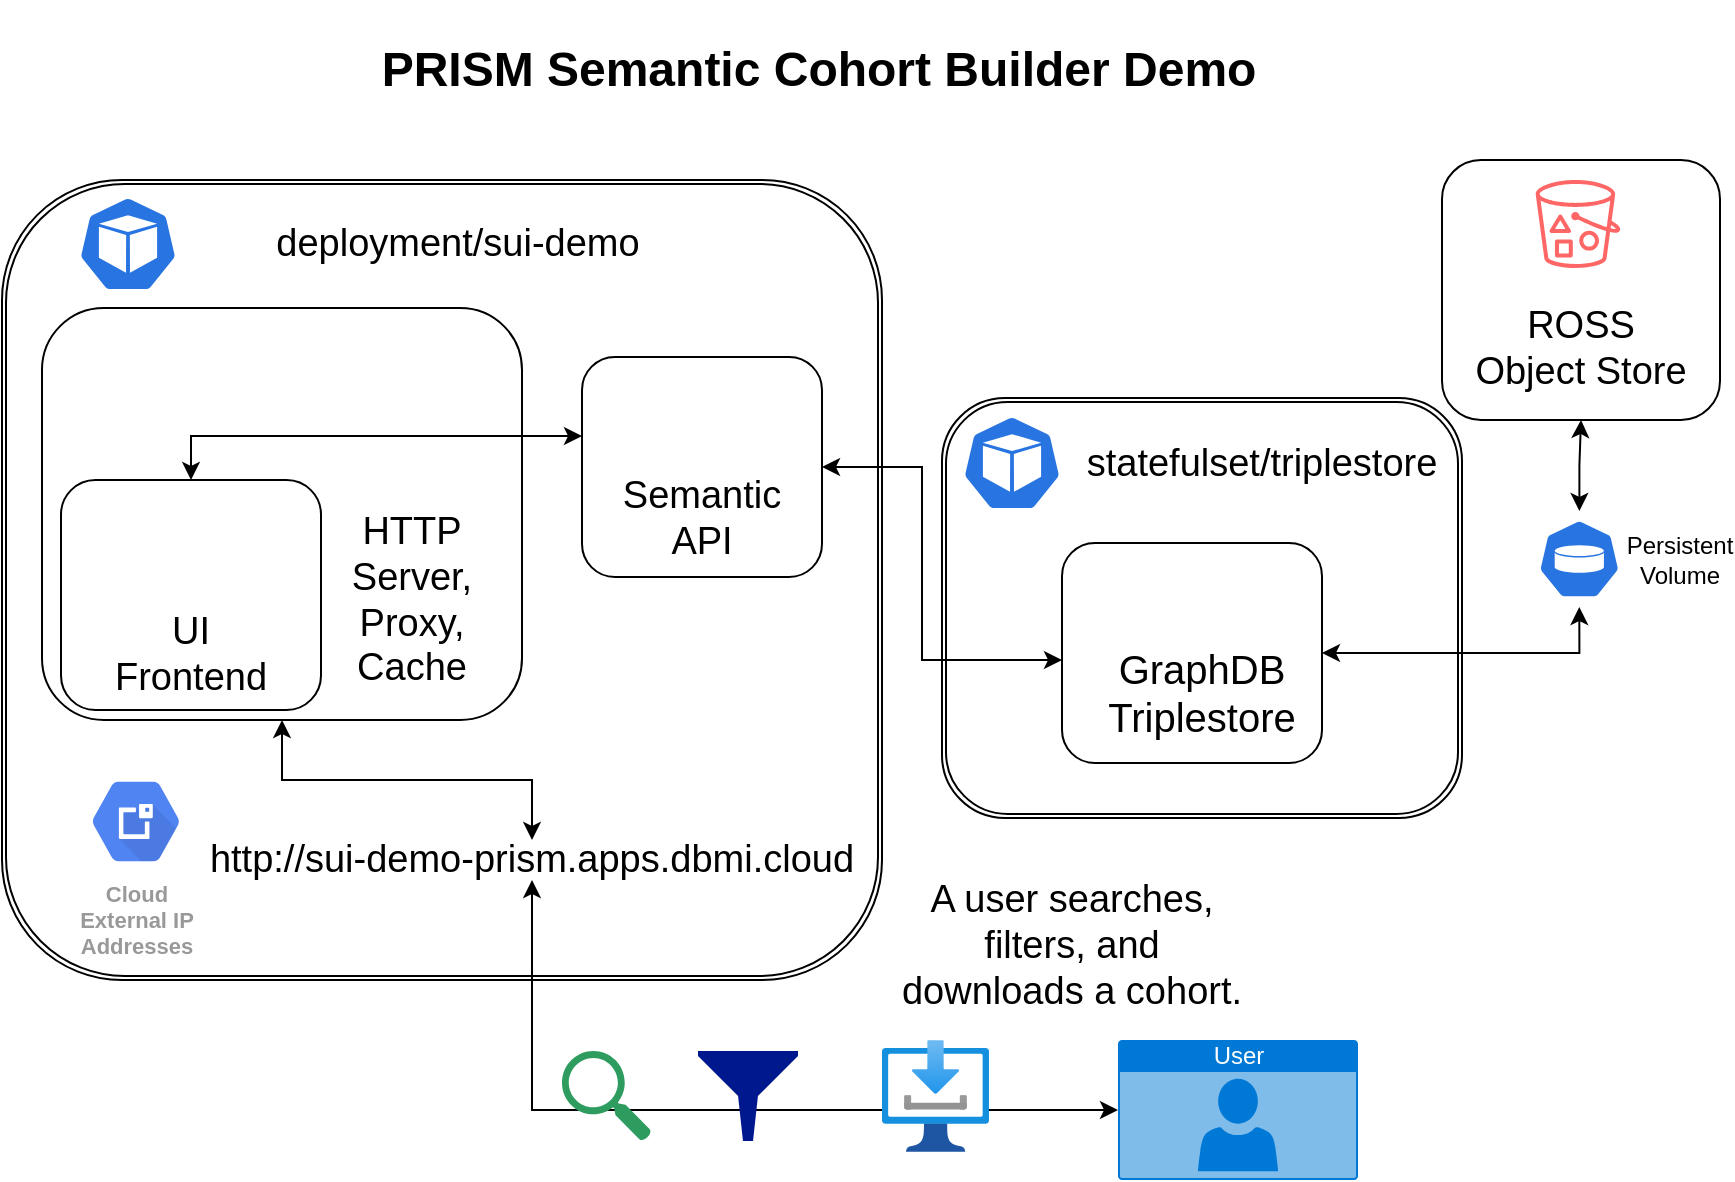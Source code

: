 <mxfile version="14.5.1" type="device"><diagram id="mY4w4F6WbVYLzloQc7dY" name="Page-1"><mxGraphModel dx="1880" dy="1080" grid="1" gridSize="10" guides="1" tooltips="1" connect="1" arrows="1" fold="1" page="1" pageScale="1" pageWidth="850" pageHeight="1100" math="0" shadow="0"><root><mxCell id="0"/><mxCell id="1" parent="0"/><mxCell id="XYAl1ShitI9HoRItiKl2-8" value="" style="shape=ext;double=1;rounded=1;whiteSpace=wrap;html=1;" parent="1" vertex="1"><mxGeometry x="440" y="379" width="260" height="210" as="geometry"/></mxCell><mxCell id="XYAl1ShitI9HoRItiKl2-7" value="" style="shape=ext;double=1;rounded=1;whiteSpace=wrap;html=1;" parent="1" vertex="1"><mxGeometry x="-30" y="270" width="440" height="400" as="geometry"/></mxCell><mxCell id="XYAl1ShitI9HoRItiKl2-5" value="" style="html=1;dashed=0;whitespace=wrap;fillColor=#2875E2;strokeColor=#ffffff;points=[[0.005,0.63,0],[0.1,0.2,0],[0.9,0.2,0],[0.5,0,0],[0.995,0.63,0],[0.72,0.99,0],[0.5,1,0],[0.28,0.99,0]];shape=mxgraph.kubernetes.icon;prIcon=pod" parent="1" vertex="1"><mxGeometry x="450" y="387.5" width="50" height="48" as="geometry"/></mxCell><mxCell id="XYAl1ShitI9HoRItiKl2-22" value="User" style="html=1;strokeColor=none;fillColor=#0079D6;labelPosition=center;verticalLabelPosition=middle;verticalAlign=top;align=center;fontSize=12;outlineConnect=0;spacingTop=-6;fontColor=#FFFFFF;shape=mxgraph.sitemap.user;" parent="1" vertex="1"><mxGeometry x="528" y="700" width="120" height="70" as="geometry"/></mxCell><mxCell id="IWH29C2nP17-yOkkHtJC-1" style="edgeStyle=orthogonalEdgeStyle;rounded=0;orthogonalLoop=1;jettySize=auto;html=1;entryX=0.5;entryY=1;entryDx=0;entryDy=0;startArrow=classic;startFill=1;" edge="1" parent="1" source="XYAl1ShitI9HoRItiKl2-6" target="XYAl1ShitI9HoRItiKl2-29"><mxGeometry relative="1" as="geometry"/></mxCell><mxCell id="XYAl1ShitI9HoRItiKl2-27" value="" style="rounded=1;whiteSpace=wrap;html=1;" parent="1" vertex="1"><mxGeometry x="500" y="451.5" width="130" height="110" as="geometry"/></mxCell><mxCell id="XYAl1ShitI9HoRItiKl2-9" value="&lt;div style=&quot;font-size: 20px&quot;&gt;GraphDB Triplestore&lt;/div&gt;" style="text;html=1;strokeColor=none;fillColor=none;align=center;verticalAlign=middle;whiteSpace=wrap;rounded=0;" parent="1" vertex="1"><mxGeometry x="515" y="500.5" width="110" height="50" as="geometry"/></mxCell><mxCell id="XYAl1ShitI9HoRItiKl2-25" value="" style="shape=image;html=1;verticalAlign=top;verticalLabelPosition=bottom;labelBackgroundColor=#ffffff;imageAspect=0;aspect=fixed;image=https://cdn4.iconfinder.com/data/icons/logos-and-brands/512/97_Docker_logo_logos-128.png" parent="1" vertex="1"><mxGeometry x="500" y="453.5" width="48" height="48" as="geometry"/></mxCell><mxCell id="XYAl1ShitI9HoRItiKl2-26" value="" style="shape=image;html=1;verticalAlign=top;verticalLabelPosition=bottom;labelBackgroundColor=#ffffff;imageAspect=0;aspect=fixed;image=https://cdn2.iconfinder.com/data/icons/picol-vector/32/rdf-128.png" parent="1" vertex="1"><mxGeometry x="587" y="458.5" width="38" height="38" as="geometry"/></mxCell><mxCell id="XYAl1ShitI9HoRItiKl2-29" value="" style="rounded=1;whiteSpace=wrap;html=1;fontSize=19;fillColor=none;" parent="1" vertex="1"><mxGeometry x="690" y="260" width="139" height="130" as="geometry"/></mxCell><mxCell id="XYAl1ShitI9HoRItiKl2-28" value="" style="outlineConnect=0;strokeColor=#6c8ebf;dashed=0;verticalLabelPosition=bottom;verticalAlign=top;align=center;html=1;fontSize=12;fontStyle=0;aspect=fixed;pointerEvents=1;shape=mxgraph.aws4.bucket_with_objects;fillColor=#FF6666;" parent="1" vertex="1"><mxGeometry x="736.85" y="270" width="42.3" height="44" as="geometry"/></mxCell><mxCell id="XYAl1ShitI9HoRItiKl2-30" value="&lt;div&gt;ROSS Object Store&lt;/div&gt;" style="text;html=1;strokeColor=none;fillColor=none;align=center;verticalAlign=middle;whiteSpace=wrap;rounded=0;fontSize=19;" parent="1" vertex="1"><mxGeometry x="703" y="334" width="113" height="40" as="geometry"/></mxCell><mxCell id="XYAl1ShitI9HoRItiKl2-32" value="Cloud&#xA;External IP&#xA;Addresses" style="html=1;fillColor=#5184F3;strokeColor=none;verticalAlign=top;labelPosition=center;verticalLabelPosition=bottom;align=center;spacingTop=-6;fontSize=11;fontStyle=1;fontColor=#999999;shape=mxgraph.gcp2.hexIcon;prIcon=cloud_external_ip_addresses" parent="1" vertex="1"><mxGeometry x="4" y="561.5" width="66" height="58.5" as="geometry"/></mxCell><mxCell id="XYAl1ShitI9HoRItiKl2-35" value="statefulset/triplestore" style="text;html=1;strokeColor=none;fillColor=none;align=center;verticalAlign=middle;whiteSpace=wrap;rounded=0;fontSize=19;" parent="1" vertex="1"><mxGeometry x="580" y="402" width="40" height="20" as="geometry"/></mxCell><mxCell id="XYAl1ShitI9HoRItiKl2-38" value="http://sui-demo-prism.apps.dbmi.cloud" style="text;html=1;strokeColor=none;fillColor=none;align=center;verticalAlign=middle;whiteSpace=wrap;rounded=0;fontSize=19;" parent="1" vertex="1"><mxGeometry x="60" y="600" width="350" height="20" as="geometry"/></mxCell><mxCell id="XYAl1ShitI9HoRItiKl2-43" value="" style="rounded=1;whiteSpace=wrap;html=1;" parent="1" vertex="1"><mxGeometry x="-10" y="334" width="240" height="206" as="geometry"/></mxCell><mxCell id="XYAl1ShitI9HoRItiKl2-3" value="" style="html=1;dashed=0;whitespace=wrap;fillColor=#2875E2;strokeColor=#ffffff;points=[[0.005,0.63,0],[0.1,0.2,0],[0.9,0.2,0],[0.5,0,0],[0.995,0.63,0],[0.72,0.99,0],[0.5,1,0],[0.28,0.99,0]];shape=mxgraph.kubernetes.icon;prIcon=pod" parent="1" vertex="1"><mxGeometry x="8" y="278" width="50" height="48" as="geometry"/></mxCell><mxCell id="IWH29C2nP17-yOkkHtJC-9" style="edgeStyle=orthogonalEdgeStyle;rounded=0;orthogonalLoop=1;jettySize=auto;html=1;exitX=0.5;exitY=0;exitDx=0;exitDy=0;entryX=0;entryY=0.75;entryDx=0;entryDy=0;startArrow=classic;startFill=1;" edge="1" parent="1" source="XYAl1ShitI9HoRItiKl2-10" target="XYAl1ShitI9HoRItiKl2-17"><mxGeometry relative="1" as="geometry"/></mxCell><mxCell id="XYAl1ShitI9HoRItiKl2-10" value="" style="rounded=1;whiteSpace=wrap;html=1;" parent="1" vertex="1"><mxGeometry x="-0.5" y="420" width="130" height="115" as="geometry"/></mxCell><mxCell id="XYAl1ShitI9HoRItiKl2-14" value="" style="shape=image;html=1;verticalAlign=top;verticalLabelPosition=bottom;labelBackgroundColor=#ffffff;imageAspect=0;aspect=fixed;image=https://cdn4.iconfinder.com/data/icons/logos-and-brands/512/97_Docker_logo_logos-128.png" parent="1" vertex="1"><mxGeometry x="2" y="418" width="58" height="58" as="geometry"/></mxCell><mxCell id="XYAl1ShitI9HoRItiKl2-15" value="" style="shape=image;html=1;verticalAlign=top;verticalLabelPosition=bottom;labelBackgroundColor=#ffffff;imageAspect=0;aspect=fixed;image=https://cdn4.iconfinder.com/data/icons/logos-3/600/React.js_logo-128.png" parent="1" vertex="1"><mxGeometry x="79.5" y="420" width="50" height="50" as="geometry"/></mxCell><mxCell id="XYAl1ShitI9HoRItiKl2-52" style="edgeStyle=orthogonalEdgeStyle;rounded=0;orthogonalLoop=1;jettySize=auto;html=1;exitX=1;exitY=0.5;exitDx=0;exitDy=0;fontSize=19;startArrow=classic;startFill=1;" parent="1" source="XYAl1ShitI9HoRItiKl2-18" edge="1"><mxGeometry relative="1" as="geometry"><Array as="points"><mxPoint x="430" y="414"/><mxPoint x="430" y="510"/></Array><mxPoint x="500" y="510" as="targetPoint"/></mxGeometry></mxCell><mxCell id="XYAl1ShitI9HoRItiKl2-18" value="" style="rounded=1;whiteSpace=wrap;html=1;" parent="1" vertex="1"><mxGeometry x="260" y="358.5" width="120" height="110" as="geometry"/></mxCell><mxCell id="XYAl1ShitI9HoRItiKl2-17" value="" style="shape=image;html=1;verticalAlign=top;verticalLabelPosition=bottom;labelBackgroundColor=#ffffff;imageAspect=0;aspect=fixed;image=https://cdn4.iconfinder.com/data/icons/logos-and-brands/512/97_Docker_logo_logos-128.png" parent="1" vertex="1"><mxGeometry x="260" y="354.5" width="58" height="58" as="geometry"/></mxCell><mxCell id="XYAl1ShitI9HoRItiKl2-19" value="" style="shape=image;html=1;verticalAlign=top;verticalLabelPosition=bottom;labelBackgroundColor=#ffffff;imageAspect=0;aspect=fixed;image=https://cdn3.iconfinder.com/data/icons/logos-and-brands-adobe/512/267_Python-128.png" parent="1" vertex="1"><mxGeometry x="334" y="360.5" width="46" height="46" as="geometry"/></mxCell><mxCell id="XYAl1ShitI9HoRItiKl2-23" value="&lt;font style=&quot;font-size: 19px;&quot;&gt;UI Frontend&lt;/font&gt;" style="text;html=1;strokeColor=none;fillColor=none;align=center;verticalAlign=middle;whiteSpace=wrap;rounded=0;fontSize=19;" parent="1" vertex="1"><mxGeometry x="26" y="481.5" width="77" height="50" as="geometry"/></mxCell><mxCell id="XYAl1ShitI9HoRItiKl2-24" value="Semantic API" style="text;html=1;strokeColor=none;fillColor=none;align=center;verticalAlign=middle;whiteSpace=wrap;rounded=0;fontSize=19;" parent="1" vertex="1"><mxGeometry x="280" y="418.5" width="80" height="40" as="geometry"/></mxCell><mxCell id="XYAl1ShitI9HoRItiKl2-34" value="deployment/sui-demo" style="text;html=1;strokeColor=none;fillColor=none;align=center;verticalAlign=middle;whiteSpace=wrap;rounded=0;fontSize=19;" parent="1" vertex="1"><mxGeometry x="83" y="292" width="230" height="20" as="geometry"/></mxCell><mxCell id="XYAl1ShitI9HoRItiKl2-40" value="" style="shape=image;html=1;verticalAlign=top;verticalLabelPosition=bottom;labelBackgroundColor=#ffffff;imageAspect=0;aspect=fixed;image=https://cdn4.iconfinder.com/data/icons/logos-and-brands/512/97_Docker_logo_logos-128.png" parent="1" vertex="1"><mxGeometry x="-10" y="336.5" width="58" height="58" as="geometry"/></mxCell><mxCell id="XYAl1ShitI9HoRItiKl2-41" value="HTTP Server, Proxy, Cache" style="text;html=1;strokeColor=none;fillColor=none;align=center;verticalAlign=middle;whiteSpace=wrap;rounded=0;fontSize=19;" parent="1" vertex="1"><mxGeometry x="130" y="440" width="90" height="80" as="geometry"/></mxCell><mxCell id="XYAl1ShitI9HoRItiKl2-44" value="" style="shape=image;html=1;verticalAlign=top;verticalLabelPosition=bottom;labelBackgroundColor=#ffffff;imageAspect=0;aspect=fixed;image=https://cdn4.iconfinder.com/data/icons/logos-brands-5/24/nginx-128.png;fillColor=none;fontSize=19;" parent="1" vertex="1"><mxGeometry x="171" y="341" width="49" height="49" as="geometry"/></mxCell><mxCell id="XYAl1ShitI9HoRItiKl2-55" style="edgeStyle=orthogonalEdgeStyle;rounded=0;orthogonalLoop=1;jettySize=auto;html=1;entryX=0.5;entryY=1;entryDx=0;entryDy=0;startArrow=classic;startFill=1;fontSize=19;" parent="1" source="XYAl1ShitI9HoRItiKl2-38" target="XYAl1ShitI9HoRItiKl2-43" edge="1"><mxGeometry relative="1" as="geometry"/></mxCell><mxCell id="XYAl1ShitI9HoRItiKl2-57" style="edgeStyle=orthogonalEdgeStyle;rounded=0;orthogonalLoop=1;jettySize=auto;html=1;exitX=0.5;exitY=1;exitDx=0;exitDy=0;startArrow=classic;startFill=1;fontSize=19;" parent="1" source="XYAl1ShitI9HoRItiKl2-43" target="XYAl1ShitI9HoRItiKl2-43" edge="1"><mxGeometry relative="1" as="geometry"/></mxCell><mxCell id="XYAl1ShitI9HoRItiKl2-58" value="PRISM Semantic Cohort Builder Demo" style="text;strokeColor=none;fillColor=none;html=1;fontSize=24;fontStyle=1;verticalAlign=middle;align=center;" parent="1" vertex="1"><mxGeometry x="90" y="180" width="575" height="70" as="geometry"/></mxCell><mxCell id="XYAl1ShitI9HoRItiKl2-60" value="A user searches, filters, and downloads a cohort." style="text;html=1;strokeColor=none;fillColor=none;align=center;verticalAlign=middle;whiteSpace=wrap;rounded=0;fontSize=19;" parent="1" vertex="1"><mxGeometry x="415" y="620" width="180" height="65" as="geometry"/></mxCell><mxCell id="XYAl1ShitI9HoRItiKl2-67" style="edgeStyle=orthogonalEdgeStyle;rounded=0;orthogonalLoop=1;jettySize=auto;html=1;exitX=0;exitY=0.5;exitDx=0;exitDy=0;exitPerimeter=0;entryX=0.5;entryY=1;entryDx=0;entryDy=0;startArrow=classic;startFill=1;fontSize=19;" parent="1" source="XYAl1ShitI9HoRItiKl2-22" target="XYAl1ShitI9HoRItiKl2-38" edge="1"><mxGeometry relative="1" as="geometry"/></mxCell><mxCell id="XYAl1ShitI9HoRItiKl2-59" value="" style="aspect=fixed;pointerEvents=1;shadow=0;dashed=0;html=1;strokeColor=none;labelPosition=center;verticalLabelPosition=bottom;verticalAlign=top;align=center;fillColor=#00188D;shape=mxgraph.mscae.enterprise.filter;fontSize=19;" parent="1" vertex="1"><mxGeometry x="318" y="705.5" width="50" height="45" as="geometry"/></mxCell><mxCell id="XYAl1ShitI9HoRItiKl2-62" value="" style="aspect=fixed;html=1;points=[];align=center;image;fontSize=12;image=img/lib/azure2/general/Download.svg;fillColor=none;" parent="1" vertex="1"><mxGeometry x="410" y="700" width="53.49" height="56" as="geometry"/></mxCell><mxCell id="XYAl1ShitI9HoRItiKl2-61" value="" style="html=1;aspect=fixed;strokeColor=none;shadow=0;align=center;verticalAlign=top;fillColor=#2D9C5E;shape=mxgraph.gcp2.search;fontSize=19;" parent="1" vertex="1"><mxGeometry x="250" y="705.5" width="44.55" height="45" as="geometry"/></mxCell><mxCell id="XYAl1ShitI9HoRItiKl2-6" value="" style="html=1;dashed=0;whitespace=wrap;fillColor=#2875E2;strokeColor=#ffffff;points=[[0.005,0.63,0],[0.1,0.2,0],[0.9,0.2,0],[0.5,0,0],[0.995,0.63,0],[0.72,0.99,0],[0.5,1,0],[0.28,0.99,0]];shape=mxgraph.kubernetes.icon;prIcon=pv" parent="1" vertex="1"><mxGeometry x="738.15" y="435.5" width="41" height="48" as="geometry"/></mxCell><mxCell id="IWH29C2nP17-yOkkHtJC-2" style="edgeStyle=orthogonalEdgeStyle;rounded=0;orthogonalLoop=1;jettySize=auto;html=1;entryX=0.5;entryY=1;entryDx=0;entryDy=0;startArrow=classic;startFill=1;" edge="1" parent="1" source="XYAl1ShitI9HoRItiKl2-27" target="XYAl1ShitI9HoRItiKl2-6"><mxGeometry relative="1" as="geometry"><mxPoint x="640" y="506.5" as="sourcePoint"/><mxPoint x="759.5" y="390" as="targetPoint"/></mxGeometry></mxCell><mxCell id="IWH29C2nP17-yOkkHtJC-5" value="Persistent Volume" style="text;html=1;strokeColor=none;fillColor=none;align=center;verticalAlign=middle;whiteSpace=wrap;rounded=0;" vertex="1" parent="1"><mxGeometry x="789" y="449.5" width="40" height="20" as="geometry"/></mxCell></root></mxGraphModel></diagram></mxfile>